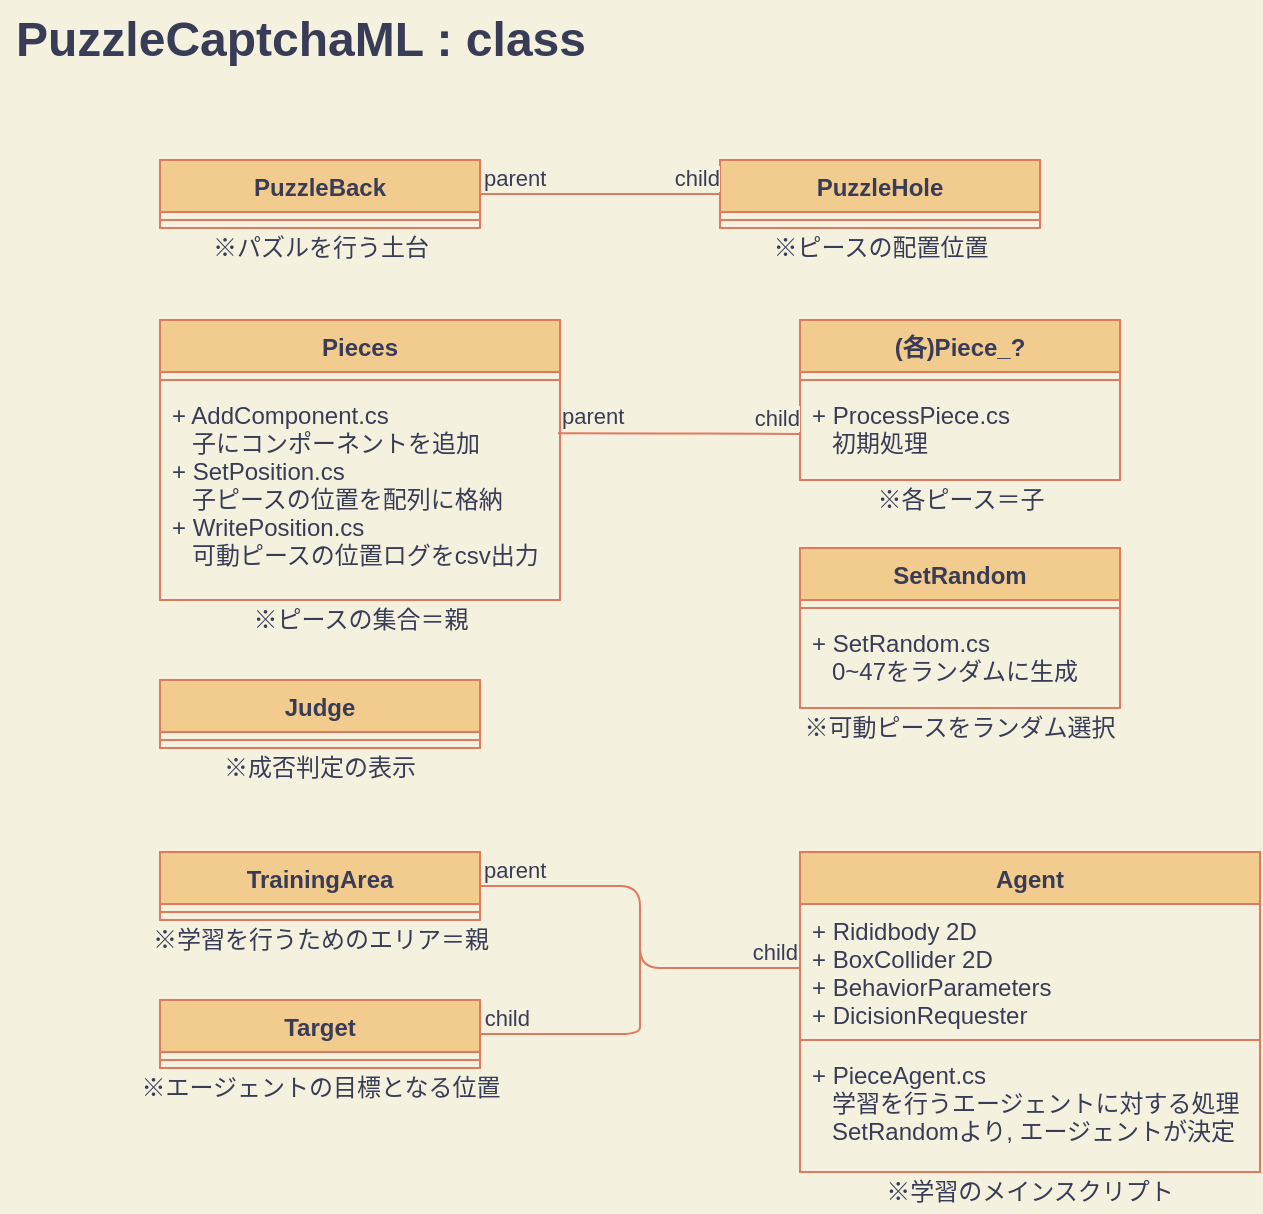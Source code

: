 <mxfile version="15.5.0" type="embed" pages="2">
    <diagram id="vXSJ0vEddYjprkYEII-Z" name="ページ1">
        <mxGraphModel dx="733" dy="470" grid="1" gridSize="10" guides="1" tooltips="1" connect="1" arrows="1" fold="1" page="1" pageScale="1" pageWidth="827" pageHeight="1169" background="#F4F1DE" math="0" shadow="0">
            <root>
                <mxCell id="d3K3mkt8cVzpeXBTparw-0"/>
                <mxCell id="d3K3mkt8cVzpeXBTparw-1" parent="d3K3mkt8cVzpeXBTparw-0"/>
                <mxCell id="d3K3mkt8cVzpeXBTparw-2" value="PuzzleBack" style="swimlane;fontStyle=1;align=center;verticalAlign=top;childLayout=stackLayout;horizontal=1;startSize=26;horizontalStack=0;resizeParent=1;resizeParentMax=0;resizeLast=0;collapsible=1;marginBottom=0;fillColor=#F2CC8F;strokeColor=#E07A5F;fontColor=#393C56;" parent="d3K3mkt8cVzpeXBTparw-1" vertex="1">
                    <mxGeometry x="80" y="80" width="160" height="34" as="geometry">
                        <mxRectangle x="69" y="100" width="100" height="26" as="alternateBounds"/>
                    </mxGeometry>
                </mxCell>
                <mxCell id="d3K3mkt8cVzpeXBTparw-3" value="" style="line;strokeWidth=1;fillColor=none;align=left;verticalAlign=middle;spacingTop=-1;spacingLeft=3;spacingRight=3;rotatable=0;labelPosition=right;points=[];portConstraint=eastwest;strokeColor=#E07A5F;fontColor=#393C56;labelBackgroundColor=#F4F1DE;" parent="d3K3mkt8cVzpeXBTparw-2" vertex="1">
                    <mxGeometry y="26" width="160" height="8" as="geometry"/>
                </mxCell>
                <mxCell id="d3K3mkt8cVzpeXBTparw-4" value="PuzzleCaptchaML : class" style="text;strokeColor=none;fillColor=none;html=1;fontSize=24;fontStyle=1;verticalAlign=middle;align=center;fontColor=#393C56;" parent="d3K3mkt8cVzpeXBTparw-1" vertex="1">
                    <mxGeometry width="300" height="40" as="geometry"/>
                </mxCell>
                <mxCell id="d3K3mkt8cVzpeXBTparw-5" value="PuzzleHole" style="swimlane;fontStyle=1;align=center;verticalAlign=top;childLayout=stackLayout;horizontal=1;startSize=26;horizontalStack=0;resizeParent=1;resizeParentMax=0;resizeLast=0;collapsible=1;marginBottom=0;fillColor=#F2CC8F;strokeColor=#E07A5F;fontColor=#393C56;" parent="d3K3mkt8cVzpeXBTparw-1" vertex="1">
                    <mxGeometry x="360" y="80" width="160" height="34" as="geometry">
                        <mxRectangle x="69" y="100" width="100" height="26" as="alternateBounds"/>
                    </mxGeometry>
                </mxCell>
                <mxCell id="d3K3mkt8cVzpeXBTparw-6" value="" style="line;strokeWidth=1;fillColor=none;align=left;verticalAlign=middle;spacingTop=-1;spacingLeft=3;spacingRight=3;rotatable=0;labelPosition=right;points=[];portConstraint=eastwest;strokeColor=#E07A5F;fontColor=#393C56;labelBackgroundColor=#F4F1DE;" parent="d3K3mkt8cVzpeXBTparw-5" vertex="1">
                    <mxGeometry y="26" width="160" height="8" as="geometry"/>
                </mxCell>
                <mxCell id="d3K3mkt8cVzpeXBTparw-7" value="※パズルを行う土台" style="text;html=1;strokeColor=none;fillColor=none;align=center;verticalAlign=middle;whiteSpace=wrap;rounded=0;fontColor=#393C56;" parent="d3K3mkt8cVzpeXBTparw-1" vertex="1">
                    <mxGeometry x="102.5" y="114" width="115" height="20" as="geometry"/>
                </mxCell>
                <mxCell id="d3K3mkt8cVzpeXBTparw-8" value="※ピースの配置位置" style="text;html=1;strokeColor=none;fillColor=none;align=center;verticalAlign=middle;whiteSpace=wrap;rounded=0;fontColor=#393C56;" parent="d3K3mkt8cVzpeXBTparw-1" vertex="1">
                    <mxGeometry x="377.5" y="114" width="125" height="20" as="geometry"/>
                </mxCell>
                <mxCell id="d3K3mkt8cVzpeXBTparw-9" value="Pieces" style="swimlane;fontStyle=1;align=center;verticalAlign=top;childLayout=stackLayout;horizontal=1;startSize=26;horizontalStack=0;resizeParent=1;resizeParentMax=0;resizeLast=0;collapsible=1;marginBottom=0;fillColor=#F2CC8F;strokeColor=#E07A5F;fontColor=#393C56;" parent="d3K3mkt8cVzpeXBTparw-1" vertex="1">
                    <mxGeometry x="80" y="160" width="200" height="140" as="geometry"/>
                </mxCell>
                <mxCell id="d3K3mkt8cVzpeXBTparw-10" value="" style="line;strokeWidth=1;fillColor=none;align=left;verticalAlign=middle;spacingTop=-1;spacingLeft=3;spacingRight=3;rotatable=0;labelPosition=right;points=[];portConstraint=eastwest;strokeColor=#E07A5F;fontColor=#393C56;labelBackgroundColor=#F4F1DE;" parent="d3K3mkt8cVzpeXBTparw-9" vertex="1">
                    <mxGeometry y="26" width="200" height="8" as="geometry"/>
                </mxCell>
                <mxCell id="d3K3mkt8cVzpeXBTparw-11" value="+ AddComponent.cs&#10;   子にコンポーネントを追加&#10;+ SetPosition.cs&#10;   子ピースの位置を配列に格納&#10;+ WritePosition.cs&#10;   可動ピースの位置ログをcsv出力" style="text;strokeColor=none;fillColor=none;align=left;verticalAlign=top;spacingLeft=4;spacingRight=4;overflow=hidden;rotatable=0;points=[[0,0.5],[1,0.5]];portConstraint=eastwest;fontColor=#393C56;" parent="d3K3mkt8cVzpeXBTparw-9" vertex="1">
                    <mxGeometry y="34" width="200" height="106" as="geometry"/>
                </mxCell>
                <mxCell id="d3K3mkt8cVzpeXBTparw-12" value="※ピースの集合＝親" style="text;html=1;strokeColor=none;fillColor=none;align=center;verticalAlign=middle;whiteSpace=wrap;rounded=0;fontColor=#393C56;" parent="d3K3mkt8cVzpeXBTparw-1" vertex="1">
                    <mxGeometry x="122.5" y="300" width="115" height="20" as="geometry"/>
                </mxCell>
                <mxCell id="d3K3mkt8cVzpeXBTparw-13" value="(各)Piece_?" style="swimlane;fontStyle=1;align=center;verticalAlign=top;childLayout=stackLayout;horizontal=1;startSize=26;horizontalStack=0;resizeParent=1;resizeParentMax=0;resizeLast=0;collapsible=1;marginBottom=0;fillColor=#F2CC8F;strokeColor=#E07A5F;fontColor=#393C56;" parent="d3K3mkt8cVzpeXBTparw-1" vertex="1">
                    <mxGeometry x="400" y="160" width="160" height="80" as="geometry"/>
                </mxCell>
                <mxCell id="d3K3mkt8cVzpeXBTparw-14" value="" style="line;strokeWidth=1;fillColor=none;align=left;verticalAlign=middle;spacingTop=-1;spacingLeft=3;spacingRight=3;rotatable=0;labelPosition=right;points=[];portConstraint=eastwest;strokeColor=#E07A5F;fontColor=#393C56;labelBackgroundColor=#F4F1DE;" parent="d3K3mkt8cVzpeXBTparw-13" vertex="1">
                    <mxGeometry y="26" width="160" height="8" as="geometry"/>
                </mxCell>
                <mxCell id="d3K3mkt8cVzpeXBTparw-15" value="+ ProcessPiece.cs&#10;   初期処理" style="text;strokeColor=none;fillColor=none;align=left;verticalAlign=top;spacingLeft=4;spacingRight=4;overflow=hidden;rotatable=0;points=[[0,0.5],[1,0.5]];portConstraint=eastwest;fontColor=#393C56;" parent="d3K3mkt8cVzpeXBTparw-13" vertex="1">
                    <mxGeometry y="34" width="160" height="46" as="geometry"/>
                </mxCell>
                <mxCell id="d3K3mkt8cVzpeXBTparw-16" value="※各ピース＝子" style="text;html=1;strokeColor=none;fillColor=none;align=center;verticalAlign=middle;whiteSpace=wrap;rounded=0;fontColor=#393C56;" parent="d3K3mkt8cVzpeXBTparw-1" vertex="1">
                    <mxGeometry x="422.5" y="240" width="115" height="20" as="geometry"/>
                </mxCell>
                <mxCell id="d3K3mkt8cVzpeXBTparw-18" value="SetRandom" style="swimlane;fontStyle=1;align=center;verticalAlign=top;childLayout=stackLayout;horizontal=1;startSize=26;horizontalStack=0;resizeParent=1;resizeParentMax=0;resizeLast=0;collapsible=1;marginBottom=0;fillColor=#F2CC8F;strokeColor=#E07A5F;fontColor=#393C56;" parent="d3K3mkt8cVzpeXBTparw-1" vertex="1">
                    <mxGeometry x="400" y="274" width="160" height="80" as="geometry"/>
                </mxCell>
                <mxCell id="d3K3mkt8cVzpeXBTparw-19" value="" style="line;strokeWidth=1;fillColor=none;align=left;verticalAlign=middle;spacingTop=-1;spacingLeft=3;spacingRight=3;rotatable=0;labelPosition=right;points=[];portConstraint=eastwest;strokeColor=#E07A5F;fontColor=#393C56;labelBackgroundColor=#F4F1DE;" parent="d3K3mkt8cVzpeXBTparw-18" vertex="1">
                    <mxGeometry y="26" width="160" height="8" as="geometry"/>
                </mxCell>
                <mxCell id="d3K3mkt8cVzpeXBTparw-20" value="+ SetRandom.cs&#10;   0~47をランダムに生成" style="text;strokeColor=none;fillColor=none;align=left;verticalAlign=top;spacingLeft=4;spacingRight=4;overflow=hidden;rotatable=0;points=[[0,0.5],[1,0.5]];portConstraint=eastwest;fontColor=#393C56;" parent="d3K3mkt8cVzpeXBTparw-18" vertex="1">
                    <mxGeometry y="34" width="160" height="46" as="geometry"/>
                </mxCell>
                <mxCell id="d3K3mkt8cVzpeXBTparw-21" value="" style="endArrow=none;html=1;edgeStyle=orthogonalEdgeStyle;entryX=0;entryY=0.5;entryDx=0;entryDy=0;strokeColor=#E07A5F;fontColor=#393C56;exitX=0.995;exitY=0.214;exitDx=0;exitDy=0;exitPerimeter=0;labelBackgroundColor=#F4F1DE;" parent="d3K3mkt8cVzpeXBTparw-1" source="d3K3mkt8cVzpeXBTparw-11" target="d3K3mkt8cVzpeXBTparw-15" edge="1">
                    <mxGeometry relative="1" as="geometry">
                        <mxPoint x="290" y="212" as="sourcePoint"/>
                        <mxPoint x="380" y="220" as="targetPoint"/>
                    </mxGeometry>
                </mxCell>
                <mxCell id="d3K3mkt8cVzpeXBTparw-22" value="parent" style="edgeLabel;resizable=0;html=1;align=left;verticalAlign=bottom;fontColor=#393C56;labelBackgroundColor=#F4F1DE;" parent="d3K3mkt8cVzpeXBTparw-21" connectable="0" vertex="1">
                    <mxGeometry x="-1" relative="1" as="geometry"/>
                </mxCell>
                <mxCell id="d3K3mkt8cVzpeXBTparw-23" value="child" style="edgeLabel;resizable=0;html=1;align=right;verticalAlign=bottom;fontColor=#393C56;labelBackgroundColor=#F4F1DE;" parent="d3K3mkt8cVzpeXBTparw-21" connectable="0" vertex="1">
                    <mxGeometry x="1" relative="1" as="geometry"/>
                </mxCell>
                <mxCell id="d3K3mkt8cVzpeXBTparw-24" value="" style="endArrow=none;html=1;edgeStyle=orthogonalEdgeStyle;entryX=0;entryY=0.5;entryDx=0;entryDy=0;exitX=1;exitY=0.5;exitDx=0;exitDy=0;strokeColor=#E07A5F;fontColor=#393C56;labelBackgroundColor=#F4F1DE;" parent="d3K3mkt8cVzpeXBTparw-1" source="d3K3mkt8cVzpeXBTparw-2" target="d3K3mkt8cVzpeXBTparw-5" edge="1">
                    <mxGeometry relative="1" as="geometry">
                        <mxPoint x="217.5" y="150" as="sourcePoint"/>
                        <mxPoint x="377.5" y="150" as="targetPoint"/>
                    </mxGeometry>
                </mxCell>
                <mxCell id="d3K3mkt8cVzpeXBTparw-25" value="parent" style="edgeLabel;resizable=0;html=1;align=left;verticalAlign=bottom;fontColor=#393C56;labelBackgroundColor=#F4F1DE;" parent="d3K3mkt8cVzpeXBTparw-24" connectable="0" vertex="1">
                    <mxGeometry x="-1" relative="1" as="geometry"/>
                </mxCell>
                <mxCell id="d3K3mkt8cVzpeXBTparw-26" value="child" style="edgeLabel;resizable=0;html=1;align=right;verticalAlign=bottom;fontColor=#393C56;labelBackgroundColor=#F4F1DE;" parent="d3K3mkt8cVzpeXBTparw-24" connectable="0" vertex="1">
                    <mxGeometry x="1" relative="1" as="geometry"/>
                </mxCell>
                <mxCell id="d3K3mkt8cVzpeXBTparw-27" value="Judge" style="swimlane;fontStyle=1;align=center;verticalAlign=top;childLayout=stackLayout;horizontal=1;startSize=26;horizontalStack=0;resizeParent=1;resizeParentMax=0;resizeLast=0;collapsible=1;marginBottom=0;fillColor=#F2CC8F;strokeColor=#E07A5F;fontColor=#393C56;" parent="d3K3mkt8cVzpeXBTparw-1" vertex="1">
                    <mxGeometry x="80" y="340" width="160" height="34" as="geometry"/>
                </mxCell>
                <mxCell id="d3K3mkt8cVzpeXBTparw-28" value="" style="line;strokeWidth=1;fillColor=none;align=left;verticalAlign=middle;spacingTop=-1;spacingLeft=3;spacingRight=3;rotatable=0;labelPosition=right;points=[];portConstraint=eastwest;strokeColor=#E07A5F;fontColor=#393C56;labelBackgroundColor=#F4F1DE;" parent="d3K3mkt8cVzpeXBTparw-27" vertex="1">
                    <mxGeometry y="26" width="160" height="8" as="geometry"/>
                </mxCell>
                <mxCell id="d3K3mkt8cVzpeXBTparw-29" value="※可動ピースをランダム選択" style="text;html=1;strokeColor=none;fillColor=none;align=center;verticalAlign=middle;whiteSpace=wrap;rounded=0;fontColor=#393C56;" parent="d3K3mkt8cVzpeXBTparw-1" vertex="1">
                    <mxGeometry x="400" y="354" width="160" height="20" as="geometry"/>
                </mxCell>
                <mxCell id="d3K3mkt8cVzpeXBTparw-30" value="※成否判定の表示" style="text;html=1;strokeColor=none;fillColor=none;align=center;verticalAlign=middle;whiteSpace=wrap;rounded=0;fontColor=#393C56;" parent="d3K3mkt8cVzpeXBTparw-1" vertex="1">
                    <mxGeometry x="80" y="374" width="160" height="20" as="geometry"/>
                </mxCell>
                <mxCell id="MZhcNJE7L9sXHOzprLfs-0" value="TrainingArea" style="swimlane;fontStyle=1;align=center;verticalAlign=top;childLayout=stackLayout;horizontal=1;startSize=26;horizontalStack=0;resizeParent=1;resizeParentMax=0;resizeLast=0;collapsible=1;marginBottom=0;fillColor=#F2CC8F;strokeColor=#E07A5F;fontColor=#393C56;" vertex="1" parent="d3K3mkt8cVzpeXBTparw-1">
                    <mxGeometry x="80" y="426" width="160" height="34" as="geometry"/>
                </mxCell>
                <mxCell id="MZhcNJE7L9sXHOzprLfs-1" value="" style="line;strokeWidth=1;fillColor=none;align=left;verticalAlign=middle;spacingTop=-1;spacingLeft=3;spacingRight=3;rotatable=0;labelPosition=right;points=[];portConstraint=eastwest;strokeColor=#E07A5F;fontColor=#393C56;labelBackgroundColor=#F4F1DE;" vertex="1" parent="MZhcNJE7L9sXHOzprLfs-0">
                    <mxGeometry y="26" width="160" height="8" as="geometry"/>
                </mxCell>
                <mxCell id="MZhcNJE7L9sXHOzprLfs-2" value="Target" style="swimlane;fontStyle=1;align=center;verticalAlign=top;childLayout=stackLayout;horizontal=1;startSize=26;horizontalStack=0;resizeParent=1;resizeParentMax=0;resizeLast=0;collapsible=1;marginBottom=0;fillColor=#F2CC8F;strokeColor=#E07A5F;fontColor=#393C56;" vertex="1" parent="d3K3mkt8cVzpeXBTparw-1">
                    <mxGeometry x="80" y="500" width="160" height="34" as="geometry"/>
                </mxCell>
                <mxCell id="MZhcNJE7L9sXHOzprLfs-3" value="" style="line;strokeWidth=1;fillColor=none;align=left;verticalAlign=middle;spacingTop=-1;spacingLeft=3;spacingRight=3;rotatable=0;labelPosition=right;points=[];portConstraint=eastwest;strokeColor=#E07A5F;fontColor=#393C56;labelBackgroundColor=#F4F1DE;" vertex="1" parent="MZhcNJE7L9sXHOzprLfs-2">
                    <mxGeometry y="26" width="160" height="8" as="geometry"/>
                </mxCell>
                <mxCell id="MZhcNJE7L9sXHOzprLfs-8" value="Agent" style="swimlane;fontStyle=1;align=center;verticalAlign=top;childLayout=stackLayout;horizontal=1;startSize=26;horizontalStack=0;resizeParent=1;resizeParentMax=0;resizeLast=0;collapsible=1;marginBottom=0;fillColor=#F2CC8F;strokeColor=#E07A5F;fontColor=#393C56;" vertex="1" parent="d3K3mkt8cVzpeXBTparw-1">
                    <mxGeometry x="400" y="426" width="230" height="160" as="geometry"/>
                </mxCell>
                <mxCell id="MZhcNJE7L9sXHOzprLfs-9" value="+ Rididbody 2D&#10;+ BoxCollider 2D&#10;+ BehaviorParameters&#10;+ DicisionRequester" style="text;strokeColor=none;fillColor=none;align=left;verticalAlign=top;spacingLeft=4;spacingRight=4;overflow=hidden;rotatable=0;points=[[0,0.5],[1,0.5]];portConstraint=eastwest;fontColor=#393C56;" vertex="1" parent="MZhcNJE7L9sXHOzprLfs-8">
                    <mxGeometry y="26" width="230" height="64" as="geometry"/>
                </mxCell>
                <mxCell id="MZhcNJE7L9sXHOzprLfs-10" value="" style="line;strokeWidth=1;fillColor=none;align=left;verticalAlign=middle;spacingTop=-1;spacingLeft=3;spacingRight=3;rotatable=0;labelPosition=right;points=[];portConstraint=eastwest;strokeColor=#E07A5F;fontColor=#393C56;labelBackgroundColor=#F4F1DE;" vertex="1" parent="MZhcNJE7L9sXHOzprLfs-8">
                    <mxGeometry y="90" width="230" height="8" as="geometry"/>
                </mxCell>
                <mxCell id="MZhcNJE7L9sXHOzprLfs-11" value="+ PieceAgent.cs&#10;   学習を行うエージェントに対する処理&#10;   SetRandomより, エージェントが決定" style="text;strokeColor=none;fillColor=none;align=left;verticalAlign=top;spacingLeft=4;spacingRight=4;overflow=hidden;rotatable=0;points=[[0,0.5],[1,0.5]];portConstraint=eastwest;fontColor=#393C56;" vertex="1" parent="MZhcNJE7L9sXHOzprLfs-8">
                    <mxGeometry y="98" width="230" height="62" as="geometry"/>
                </mxCell>
                <mxCell id="MZhcNJE7L9sXHOzprLfs-12" value="※学習を行うためのエリア＝親" style="text;html=1;strokeColor=none;fillColor=none;align=center;verticalAlign=middle;whiteSpace=wrap;rounded=0;fontColor=#393C56;" vertex="1" parent="d3K3mkt8cVzpeXBTparw-1">
                    <mxGeometry x="68.75" y="460" width="182.5" height="20" as="geometry"/>
                </mxCell>
                <mxCell id="MZhcNJE7L9sXHOzprLfs-13" value="※エージェントの目標となる位置" style="text;html=1;strokeColor=none;fillColor=none;align=center;verticalAlign=middle;whiteSpace=wrap;rounded=0;fontColor=#393C56;" vertex="1" parent="d3K3mkt8cVzpeXBTparw-1">
                    <mxGeometry x="68.75" y="534" width="182.5" height="20" as="geometry"/>
                </mxCell>
                <mxCell id="MZhcNJE7L9sXHOzprLfs-15" value="※学習のメインスクリプト" style="text;html=1;strokeColor=none;fillColor=none;align=center;verticalAlign=middle;whiteSpace=wrap;rounded=0;fontColor=#393C56;" vertex="1" parent="d3K3mkt8cVzpeXBTparw-1">
                    <mxGeometry x="435" y="586" width="160" height="20" as="geometry"/>
                </mxCell>
                <mxCell id="MZhcNJE7L9sXHOzprLfs-16" value="" style="endArrow=none;html=1;edgeStyle=orthogonalEdgeStyle;strokeColor=#E07A5F;fontColor=#393C56;exitX=1;exitY=0.5;exitDx=0;exitDy=0;entryX=0;entryY=0.5;entryDx=0;entryDy=0;labelBackgroundColor=#F4F1DE;" edge="1" parent="d3K3mkt8cVzpeXBTparw-1" source="MZhcNJE7L9sXHOzprLfs-0" target="MZhcNJE7L9sXHOzprLfs-9">
                    <mxGeometry relative="1" as="geometry">
                        <mxPoint x="260" y="459.684" as="sourcePoint"/>
                        <mxPoint x="380" y="443" as="targetPoint"/>
                        <Array as="points">
                            <mxPoint x="320" y="443"/>
                            <mxPoint x="320" y="484"/>
                        </Array>
                    </mxGeometry>
                </mxCell>
                <mxCell id="MZhcNJE7L9sXHOzprLfs-17" value="parent" style="edgeLabel;resizable=0;html=1;align=left;verticalAlign=bottom;fontColor=#393C56;labelBackgroundColor=#F4F1DE;" connectable="0" vertex="1" parent="MZhcNJE7L9sXHOzprLfs-16">
                    <mxGeometry x="-1" relative="1" as="geometry"/>
                </mxCell>
                <mxCell id="MZhcNJE7L9sXHOzprLfs-18" value="child" style="edgeLabel;resizable=0;html=1;align=right;verticalAlign=bottom;fontColor=#393C56;labelBackgroundColor=#F4F1DE;" connectable="0" vertex="1" parent="MZhcNJE7L9sXHOzprLfs-16">
                    <mxGeometry x="1" relative="1" as="geometry">
                        <mxPoint x="-1" as="offset"/>
                    </mxGeometry>
                </mxCell>
                <mxCell id="MZhcNJE7L9sXHOzprLfs-20" value="" style="endArrow=none;html=1;edgeStyle=orthogonalEdgeStyle;rounded=1;sketch=0;fontColor=#393C56;strokeColor=#E07A5F;fillColor=#F2CC8F;curved=0;labelBackgroundColor=#F4F1DE;exitX=1;exitY=0.5;exitDx=0;exitDy=0;" edge="1" parent="d3K3mkt8cVzpeXBTparw-1" source="MZhcNJE7L9sXHOzprLfs-2">
                    <mxGeometry relative="1" as="geometry">
                        <mxPoint x="280" y="505.5" as="sourcePoint"/>
                        <mxPoint x="320" y="470" as="targetPoint"/>
                        <Array as="points">
                            <mxPoint x="320" y="517"/>
                            <mxPoint x="320" y="510"/>
                        </Array>
                    </mxGeometry>
                </mxCell>
                <mxCell id="RPHjUinYumb-R1LqOAq9-1" value="child" style="edgeLabel;resizable=0;html=1;align=right;verticalAlign=bottom;fontColor=#393C56;labelBackgroundColor=#F4F1DE;" connectable="0" vertex="1" parent="d3K3mkt8cVzpeXBTparw-1">
                    <mxGeometry x="265" y="517" as="geometry"/>
                </mxCell>
            </root>
        </mxGraphModel>
    </diagram>
    <diagram id="tc_eSPnNpgvELbni5aLJ" name="ページ2">
        <mxGraphModel dx="733" dy="470" grid="1" gridSize="10" guides="1" tooltips="1" connect="1" arrows="1" fold="1" page="1" pageScale="1" pageWidth="827" pageHeight="1169" background="#F4F1DE" math="0" shadow="0">
            <root>
                <mxCell id="0"/>
                <mxCell id="1" parent="0"/>
                <mxCell id="15" style="edgeStyle=orthogonalEdgeStyle;rounded=0;orthogonalLoop=1;jettySize=auto;html=1;entryX=0.5;entryY=0;entryDx=0;entryDy=0;labelBackgroundColor=#F4F1DE;strokeColor=#E07A5F;fontColor=#393C56;" parent="1" source="2" target="6" edge="1">
                    <mxGeometry relative="1" as="geometry"/>
                </mxCell>
                <mxCell id="2" value="" style="ellipse;strokeColor=none;fillColor=#F2CC8F;fontColor=#393C56;" parent="1" vertex="1">
                    <mxGeometry x="170" y="80" width="30" height="30" as="geometry"/>
                </mxCell>
                <mxCell id="3" value="" style="ellipse;html=1;shape=endState;fillColor=#F2CC8F;strokeColor=#E07A5F;fontColor=#393C56;" parent="1" vertex="1">
                    <mxGeometry x="530" y="660" width="30" height="30" as="geometry"/>
                </mxCell>
                <mxCell id="5" value="PuzzleCaptchaML : activity" style="text;strokeColor=none;fillColor=none;html=1;fontSize=24;fontStyle=1;verticalAlign=middle;align=center;fontColor=#393C56;" parent="1" vertex="1">
                    <mxGeometry width="320" height="40" as="geometry"/>
                </mxCell>
                <mxCell id="16" style="edgeStyle=orthogonalEdgeStyle;rounded=0;orthogonalLoop=1;jettySize=auto;html=1;entryX=0.5;entryY=0;entryDx=0;entryDy=0;labelBackgroundColor=#F4F1DE;strokeColor=#E07A5F;fontColor=#393C56;" parent="1" source="6" target="7" edge="1">
                    <mxGeometry relative="1" as="geometry"/>
                </mxCell>
                <mxCell id="6" value="各ピースにコンポーネントを追加する.&lt;br&gt;AddComponent.cs" style="rounded=1;whiteSpace=wrap;html=1;fillColor=#F2CC8F;strokeColor=#E07A5F;fontColor=#393C56;" parent="1" vertex="1">
                    <mxGeometry x="80" y="160" width="210" height="60" as="geometry"/>
                </mxCell>
                <mxCell id="17" style="edgeStyle=orthogonalEdgeStyle;rounded=0;orthogonalLoop=1;jettySize=auto;html=1;labelBackgroundColor=#F4F1DE;strokeColor=#E07A5F;fontColor=#393C56;" parent="1" source="7" target="8" edge="1">
                    <mxGeometry relative="1" as="geometry"/>
                </mxCell>
                <mxCell id="7" value="可動ピースをランダムに選択する.&lt;br&gt;SetRandom.cs" style="rounded=1;whiteSpace=wrap;html=1;fillColor=#F2CC8F;strokeColor=#E07A5F;fontColor=#393C56;" parent="1" vertex="1">
                    <mxGeometry x="80" y="260" width="210" height="60" as="geometry"/>
                </mxCell>
                <mxCell id="18" style="edgeStyle=orthogonalEdgeStyle;rounded=0;orthogonalLoop=1;jettySize=auto;html=1;entryX=0.5;entryY=0;entryDx=0;entryDy=0;labelBackgroundColor=#F4F1DE;strokeColor=#E07A5F;fontColor=#393C56;" parent="1" source="8" target="9" edge="1">
                    <mxGeometry relative="1" as="geometry"/>
                </mxCell>
                <mxCell id="8" value="各ピースの位置を配列に格納する.&lt;br&gt;SetPosition.cs" style="rounded=1;whiteSpace=wrap;html=1;fillColor=#F2CC8F;strokeColor=#E07A5F;fontColor=#393C56;" parent="1" vertex="1">
                    <mxGeometry x="80" y="360" width="210" height="60" as="geometry"/>
                </mxCell>
                <mxCell id="SvXhCCHHyshPEgPdG6cd-32" style="edgeStyle=orthogonalEdgeStyle;curved=0;rounded=1;sketch=0;orthogonalLoop=1;jettySize=auto;html=1;entryX=0.5;entryY=0;entryDx=0;entryDy=0;fontColor=#393C56;strokeColor=#E07A5F;fillColor=#F2CC8F;" edge="1" parent="1" source="9" target="SvXhCCHHyshPEgPdG6cd-31">
                    <mxGeometry relative="1" as="geometry"/>
                </mxCell>
                <mxCell id="9" value="各ピースにNoを付与.&lt;br&gt;ProcessPiece.cs" style="rounded=1;whiteSpace=wrap;html=1;fillColor=#F2CC8F;strokeColor=#E07A5F;fontColor=#393C56;" parent="1" vertex="1">
                    <mxGeometry x="80" y="460" width="210" height="60" as="geometry"/>
                </mxCell>
                <mxCell id="SvXhCCHHyshPEgPdG6cd-41" style="edgeStyle=orthogonalEdgeStyle;curved=0;rounded=1;sketch=0;orthogonalLoop=1;jettySize=auto;html=1;entryX=0.5;entryY=0;entryDx=0;entryDy=0;fontColor=#393C56;strokeColor=#E07A5F;fillColor=#F2CC8F;" edge="1" parent="1" source="10" target="SvXhCCHHyshPEgPdG6cd-40">
                    <mxGeometry relative="1" as="geometry"/>
                </mxCell>
                <mxCell id="10" value="各ピースを初期位置に配置.&lt;br&gt;PieceAgent.cs" style="rounded=1;whiteSpace=wrap;html=1;fillColor=#F2CC8F;strokeColor=#E07A5F;fontColor=#393C56;" parent="1" vertex="1">
                    <mxGeometry x="440" y="160" width="210" height="60" as="geometry"/>
                </mxCell>
                <mxCell id="SvXhCCHHyshPEgPdG6cd-43" style="edgeStyle=orthogonalEdgeStyle;curved=0;rounded=1;sketch=0;orthogonalLoop=1;jettySize=auto;html=1;entryX=0.5;entryY=0;entryDx=0;entryDy=0;fontColor=#393C56;strokeColor=#E07A5F;fillColor=#F2CC8F;exitX=0;exitY=0.5;exitDx=0;exitDy=0;" edge="1" parent="1" source="11" target="13">
                    <mxGeometry relative="1" as="geometry">
                        <Array as="points">
                            <mxPoint x="403" y="390"/>
                            <mxPoint x="403" y="430"/>
                            <mxPoint x="435" y="430"/>
                        </Array>
                    </mxGeometry>
                </mxCell>
                <mxCell id="SvXhCCHHyshPEgPdG6cd-44" style="edgeStyle=orthogonalEdgeStyle;curved=0;rounded=1;sketch=0;orthogonalLoop=1;jettySize=auto;html=1;entryX=0.5;entryY=0;entryDx=0;entryDy=0;fontColor=#393C56;strokeColor=#E07A5F;fillColor=#F2CC8F;exitX=1;exitY=0.5;exitDx=0;exitDy=0;" edge="1" parent="1" source="11" target="14">
                    <mxGeometry relative="1" as="geometry">
                        <Array as="points">
                            <mxPoint x="688" y="390"/>
                            <mxPoint x="688" y="430"/>
                            <mxPoint x="655" y="430"/>
                        </Array>
                    </mxGeometry>
                </mxCell>
                <mxCell id="11" value="Targetにたどり着いたかどうか.&#10;PieceAgent.cs" style="rhombus;fillColor=#F2CC8F;strokeColor=#E07A5F;fontColor=#393C56;" parent="1" vertex="1">
                    <mxGeometry x="422.5" y="347.5" width="245" height="85" as="geometry"/>
                </mxCell>
                <mxCell id="SvXhCCHHyshPEgPdG6cd-35" style="edgeStyle=orthogonalEdgeStyle;curved=0;rounded=1;sketch=0;orthogonalLoop=1;jettySize=auto;html=1;fontColor=#393C56;strokeColor=#E07A5F;fillColor=#F2CC8F;" edge="1" parent="1" source="13" target="SvXhCCHHyshPEgPdG6cd-34">
                    <mxGeometry relative="1" as="geometry"/>
                </mxCell>
                <mxCell id="13" value="「success」を表示する.&lt;br&gt;PieceAgent.cs" style="rounded=1;whiteSpace=wrap;html=1;fillColor=#F2CC8F;strokeColor=#E07A5F;fontColor=#393C56;" parent="1" vertex="1">
                    <mxGeometry x="330" y="460" width="210" height="60" as="geometry"/>
                </mxCell>
                <mxCell id="SvXhCCHHyshPEgPdG6cd-36" style="edgeStyle=orthogonalEdgeStyle;curved=0;rounded=1;sketch=0;orthogonalLoop=1;jettySize=auto;html=1;entryX=0.5;entryY=0;entryDx=0;entryDy=0;fontColor=#393C56;strokeColor=#E07A5F;fillColor=#F2CC8F;" edge="1" parent="1" source="14" target="SvXhCCHHyshPEgPdG6cd-34">
                    <mxGeometry relative="1" as="geometry"/>
                </mxCell>
                <mxCell id="14" value="「false」を表示する.&lt;br&gt;PieceAgent.cs" style="rounded=1;whiteSpace=wrap;html=1;fillColor=#F2CC8F;strokeColor=#E07A5F;fontColor=#393C56;" parent="1" vertex="1">
                    <mxGeometry x="550" y="460" width="210" height="60" as="geometry"/>
                </mxCell>
                <mxCell id="25" value="Yes" style="text;html=1;strokeColor=none;fillColor=none;align=center;verticalAlign=middle;whiteSpace=wrap;rounded=0;fontColor=#393C56;" parent="1" vertex="1">
                    <mxGeometry x="400" y="360" width="40" height="20" as="geometry"/>
                </mxCell>
                <mxCell id="26" value="No" style="text;html=1;strokeColor=none;fillColor=none;align=center;verticalAlign=middle;whiteSpace=wrap;rounded=0;fontColor=#393C56;" parent="1" vertex="1">
                    <mxGeometry x="650" y="360" width="40" height="20" as="geometry"/>
                </mxCell>
                <mxCell id="31" style="edgeStyle=orthogonalEdgeStyle;rounded=0;orthogonalLoop=1;jettySize=auto;html=1;entryX=0.5;entryY=0;entryDx=0;entryDy=0;labelBackgroundColor=#F4F1DE;strokeColor=#E07A5F;fontColor=#393C56;" parent="1" target="3" edge="1">
                    <mxGeometry relative="1" as="geometry">
                        <mxPoint x="545" y="620" as="sourcePoint"/>
                    </mxGeometry>
                </mxCell>
                <mxCell id="SvXhCCHHyshPEgPdG6cd-39" style="edgeStyle=orthogonalEdgeStyle;curved=0;rounded=1;sketch=0;orthogonalLoop=1;jettySize=auto;html=1;entryX=0.5;entryY=0;entryDx=0;entryDy=0;fontColor=#393C56;strokeColor=#E07A5F;fillColor=#F2CC8F;exitX=0.5;exitY=1;exitDx=0;exitDy=0;" edge="1" parent="1" source="SvXhCCHHyshPEgPdG6cd-31" target="10">
                    <mxGeometry relative="1" as="geometry">
                        <Array as="points">
                            <mxPoint x="185" y="640"/>
                            <mxPoint x="320" y="640"/>
                            <mxPoint x="320" y="140"/>
                            <mxPoint x="545" y="140"/>
                        </Array>
                    </mxGeometry>
                </mxCell>
                <mxCell id="SvXhCCHHyshPEgPdG6cd-31" value="可動ピースの軌跡をCSV出力する.&lt;br&gt;WritePosition.cs" style="rounded=1;whiteSpace=wrap;html=1;fillColor=#F2CC8F;strokeColor=#E07A5F;fontColor=#393C56;" vertex="1" parent="1">
                    <mxGeometry x="80" y="560" width="210" height="60" as="geometry"/>
                </mxCell>
                <mxCell id="SvXhCCHHyshPEgPdG6cd-34" value="エピソードのリセット処理.&lt;br&gt;PieceAgent.cs" style="rounded=1;whiteSpace=wrap;html=1;fillColor=#F2CC8F;strokeColor=#E07A5F;fontColor=#393C56;" vertex="1" parent="1">
                    <mxGeometry x="440" y="560" width="210" height="60" as="geometry"/>
                </mxCell>
                <mxCell id="SvXhCCHHyshPEgPdG6cd-42" style="edgeStyle=orthogonalEdgeStyle;curved=0;rounded=1;sketch=0;orthogonalLoop=1;jettySize=auto;html=1;entryX=0.5;entryY=0;entryDx=0;entryDy=0;fontColor=#393C56;strokeColor=#E07A5F;fillColor=#F2CC8F;" edge="1" parent="1" source="SvXhCCHHyshPEgPdG6cd-40" target="11">
                    <mxGeometry relative="1" as="geometry"/>
                </mxCell>
                <mxCell id="SvXhCCHHyshPEgPdG6cd-40" value="環境情報の取得.&lt;br&gt;PieceAgent.cs" style="rounded=1;whiteSpace=wrap;html=1;fillColor=#F2CC8F;strokeColor=#E07A5F;fontColor=#393C56;" vertex="1" parent="1">
                    <mxGeometry x="440" y="260" width="210" height="60" as="geometry"/>
                </mxCell>
            </root>
        </mxGraphModel>
    </diagram>
</mxfile>